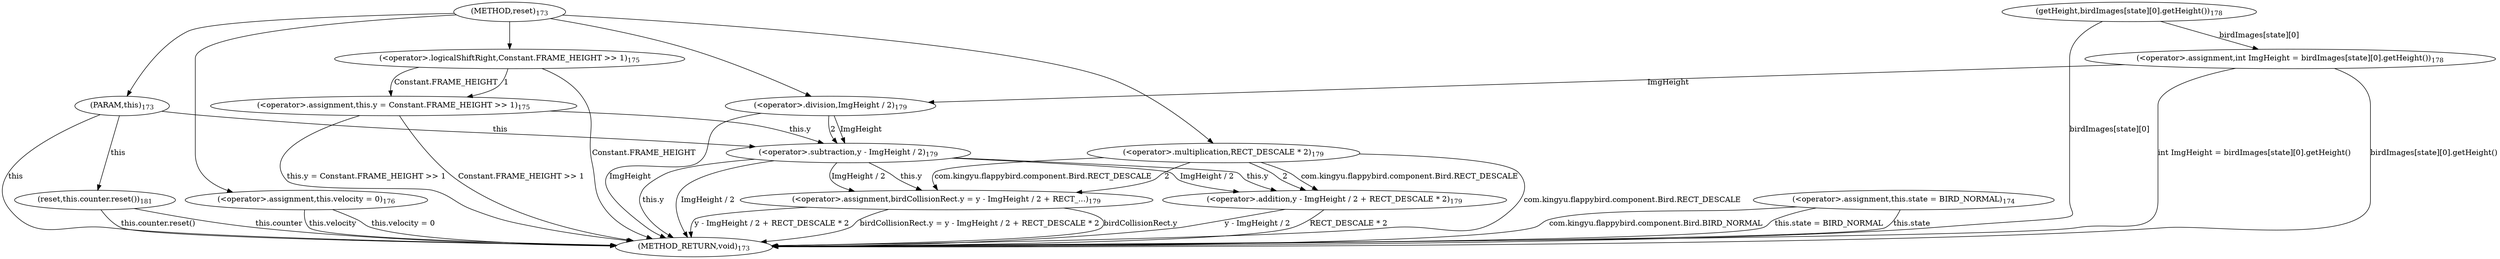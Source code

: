 digraph "reset" {  
"732" [label = <(METHOD,reset)<SUB>173</SUB>> ]
"794" [label = <(METHOD_RETURN,void)<SUB>173</SUB>> ]
"733" [label = <(PARAM,this)<SUB>173</SUB>> ]
"735" [label = <(&lt;operator&gt;.assignment,this.state = BIRD_NORMAL)<SUB>174</SUB>> ]
"742" [label = <(&lt;operator&gt;.assignment,this.y = Constant.FRAME_HEIGHT &gt;&gt; 1)<SUB>175</SUB>> ]
"751" [label = <(&lt;operator&gt;.assignment,this.velocity = 0)<SUB>176</SUB>> ]
"757" [label = <(&lt;operator&gt;.assignment,int ImgHeight = birdImages[state][0].getHeight())<SUB>178</SUB>> ]
"769" [label = <(&lt;operator&gt;.assignment,birdCollisionRect.y = y - ImgHeight / 2 + RECT_...)<SUB>179</SUB>> ]
"788" [label = <(reset,this.counter.reset())<SUB>181</SUB>> ]
"735" [label = <(&lt;operator&gt;.assignment,this.state = BIRD_NORMAL)<SUB>174</SUB>> ]
"735" [label = <(&lt;operator&gt;.assignment,this.state = BIRD_NORMAL)<SUB>174</SUB>> ]
"742" [label = <(&lt;operator&gt;.assignment,this.y = Constant.FRAME_HEIGHT &gt;&gt; 1)<SUB>175</SUB>> ]
"742" [label = <(&lt;operator&gt;.assignment,this.y = Constant.FRAME_HEIGHT &gt;&gt; 1)<SUB>175</SUB>> ]
"751" [label = <(&lt;operator&gt;.assignment,this.velocity = 0)<SUB>176</SUB>> ]
"751" [label = <(&lt;operator&gt;.assignment,this.velocity = 0)<SUB>176</SUB>> ]
"757" [label = <(&lt;operator&gt;.assignment,int ImgHeight = birdImages[state][0].getHeight())<SUB>178</SUB>> ]
"757" [label = <(&lt;operator&gt;.assignment,int ImgHeight = birdImages[state][0].getHeight())<SUB>178</SUB>> ]
"769" [label = <(&lt;operator&gt;.assignment,birdCollisionRect.y = y - ImgHeight / 2 + RECT_...)<SUB>179</SUB>> ]
"769" [label = <(&lt;operator&gt;.assignment,birdCollisionRect.y = y - ImgHeight / 2 + RECT_...)<SUB>179</SUB>> ]
"788" [label = <(reset,this.counter.reset())<SUB>181</SUB>> ]
"746" [label = <(&lt;operator&gt;.logicalShiftRight,Constant.FRAME_HEIGHT &gt;&gt; 1)<SUB>175</SUB>> ]
"746" [label = <(&lt;operator&gt;.logicalShiftRight,Constant.FRAME_HEIGHT &gt;&gt; 1)<SUB>175</SUB>> ]
"759" [label = <(getHeight,birdImages[state][0].getHeight())<SUB>178</SUB>> ]
"775" [label = <(&lt;operator&gt;.addition,y - ImgHeight / 2 + RECT_DESCALE * 2)<SUB>179</SUB>> ]
"775" [label = <(&lt;operator&gt;.addition,y - ImgHeight / 2 + RECT_DESCALE * 2)<SUB>179</SUB>> ]
"776" [label = <(&lt;operator&gt;.subtraction,y - ImgHeight / 2)<SUB>179</SUB>> ]
"776" [label = <(&lt;operator&gt;.subtraction,y - ImgHeight / 2)<SUB>179</SUB>> ]
"783" [label = <(&lt;operator&gt;.multiplication,RECT_DESCALE * 2)<SUB>179</SUB>> ]
"783" [label = <(&lt;operator&gt;.multiplication,RECT_DESCALE * 2)<SUB>179</SUB>> ]
"780" [label = <(&lt;operator&gt;.division,ImgHeight / 2)<SUB>179</SUB>> ]
"780" [label = <(&lt;operator&gt;.division,ImgHeight / 2)<SUB>179</SUB>> ]
  "733" -> "794"  [ label = "this"] 
  "735" -> "794"  [ label = "this.state"] 
  "735" -> "794"  [ label = "com.kingyu.flappybird.component.Bird.BIRD_NORMAL"] 
  "735" -> "794"  [ label = "this.state = BIRD_NORMAL"] 
  "746" -> "794"  [ label = "Constant.FRAME_HEIGHT"] 
  "742" -> "794"  [ label = "Constant.FRAME_HEIGHT &gt;&gt; 1"] 
  "742" -> "794"  [ label = "this.y = Constant.FRAME_HEIGHT &gt;&gt; 1"] 
  "751" -> "794"  [ label = "this.velocity"] 
  "751" -> "794"  [ label = "this.velocity = 0"] 
  "759" -> "794"  [ label = "birdImages[state][0]"] 
  "757" -> "794"  [ label = "birdImages[state][0].getHeight()"] 
  "757" -> "794"  [ label = "int ImgHeight = birdImages[state][0].getHeight()"] 
  "769" -> "794"  [ label = "birdCollisionRect.y"] 
  "776" -> "794"  [ label = "this.y"] 
  "780" -> "794"  [ label = "ImgHeight"] 
  "776" -> "794"  [ label = "ImgHeight / 2"] 
  "775" -> "794"  [ label = "y - ImgHeight / 2"] 
  "783" -> "794"  [ label = "com.kingyu.flappybird.component.Bird.RECT_DESCALE"] 
  "775" -> "794"  [ label = "RECT_DESCALE * 2"] 
  "769" -> "794"  [ label = "y - ImgHeight / 2 + RECT_DESCALE * 2"] 
  "769" -> "794"  [ label = "birdCollisionRect.y = y - ImgHeight / 2 + RECT_DESCALE * 2"] 
  "788" -> "794"  [ label = "this.counter"] 
  "788" -> "794"  [ label = "this.counter.reset()"] 
  "732" -> "733" 
  "746" -> "742"  [ label = "Constant.FRAME_HEIGHT"] 
  "746" -> "742"  [ label = "1"] 
  "732" -> "751" 
  "759" -> "757"  [ label = "birdImages[state][0]"] 
  "776" -> "769"  [ label = "this.y"] 
  "776" -> "769"  [ label = "ImgHeight / 2"] 
  "783" -> "769"  [ label = "com.kingyu.flappybird.component.Bird.RECT_DESCALE"] 
  "783" -> "769"  [ label = "2"] 
  "733" -> "788"  [ label = "this"] 
  "732" -> "746" 
  "776" -> "775"  [ label = "this.y"] 
  "776" -> "775"  [ label = "ImgHeight / 2"] 
  "783" -> "775"  [ label = "com.kingyu.flappybird.component.Bird.RECT_DESCALE"] 
  "783" -> "775"  [ label = "2"] 
  "733" -> "776"  [ label = "this"] 
  "742" -> "776"  [ label = "this.y"] 
  "780" -> "776"  [ label = "ImgHeight"] 
  "780" -> "776"  [ label = "2"] 
  "732" -> "783" 
  "757" -> "780"  [ label = "ImgHeight"] 
  "732" -> "780" 
}
